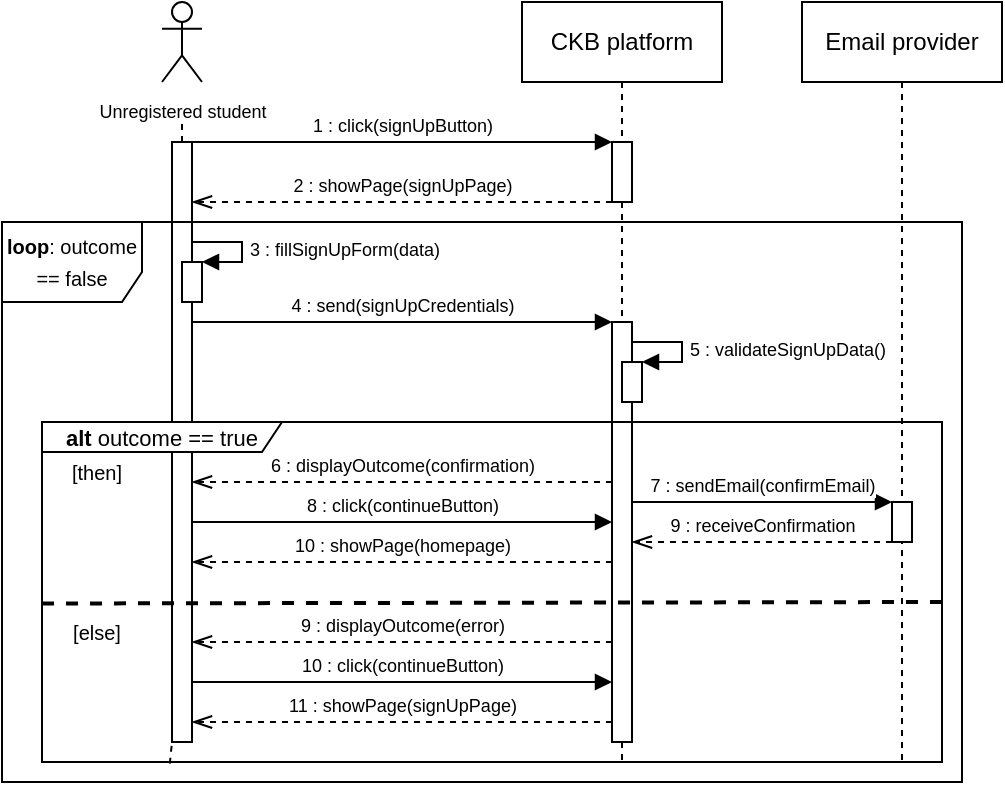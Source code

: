 <mxfile version="22.1.5" type="device">
  <diagram name="Page-1" id="2YBvvXClWsGukQMizWep">
    <mxGraphModel dx="1816" dy="523" grid="1" gridSize="10" guides="1" tooltips="1" connect="1" arrows="1" fold="1" page="1" pageScale="1" pageWidth="850" pageHeight="1100" math="0" shadow="0">
      <root>
        <mxCell id="0" />
        <mxCell id="1" parent="0" />
        <mxCell id="aM9ryv3xv72pqoxQDRHE-1" value="CKB platform" style="shape=umlLifeline;perimeter=lifelinePerimeter;whiteSpace=wrap;html=1;container=0;dropTarget=0;collapsible=0;recursiveResize=0;outlineConnect=0;portConstraint=eastwest;newEdgeStyle={&quot;edgeStyle&quot;:&quot;elbowEdgeStyle&quot;,&quot;elbow&quot;:&quot;vertical&quot;,&quot;curved&quot;:0,&quot;rounded&quot;:0};" parent="1" vertex="1">
          <mxGeometry x="80" y="40" width="100" height="380" as="geometry" />
        </mxCell>
        <mxCell id="aM9ryv3xv72pqoxQDRHE-2" value="" style="html=1;points=[];perimeter=orthogonalPerimeter;outlineConnect=0;targetShapes=umlLifeline;portConstraint=eastwest;newEdgeStyle={&quot;edgeStyle&quot;:&quot;elbowEdgeStyle&quot;,&quot;elbow&quot;:&quot;vertical&quot;,&quot;curved&quot;:0,&quot;rounded&quot;:0};" parent="aM9ryv3xv72pqoxQDRHE-1" vertex="1">
          <mxGeometry x="45" y="70" width="10" height="30" as="geometry" />
        </mxCell>
        <mxCell id="3rUVXAohg5rPnSxasNTX-16" value="" style="html=1;points=[];perimeter=orthogonalPerimeter;outlineConnect=0;targetShapes=umlLifeline;portConstraint=eastwest;newEdgeStyle={&quot;edgeStyle&quot;:&quot;elbowEdgeStyle&quot;,&quot;elbow&quot;:&quot;vertical&quot;,&quot;curved&quot;:0,&quot;rounded&quot;:0};" parent="aM9ryv3xv72pqoxQDRHE-1" vertex="1">
          <mxGeometry x="45" y="160" width="10" height="210" as="geometry" />
        </mxCell>
        <mxCell id="3rUVXAohg5rPnSxasNTX-24" value="" style="html=1;points=[[0,0,0,0,5],[0,1,0,0,-5],[1,0,0,0,5],[1,1,0,0,-5]];perimeter=orthogonalPerimeter;outlineConnect=0;targetShapes=umlLifeline;portConstraint=eastwest;newEdgeStyle={&quot;curved&quot;:0,&quot;rounded&quot;:0};" parent="aM9ryv3xv72pqoxQDRHE-1" vertex="1">
          <mxGeometry x="50" y="180" width="10" height="20" as="geometry" />
        </mxCell>
        <mxCell id="3rUVXAohg5rPnSxasNTX-25" value="&lt;font style=&quot;font-size: 9px;&quot;&gt;5 : validateSignUpData()&lt;/font&gt;" style="html=1;align=left;spacingLeft=2;endArrow=block;rounded=0;edgeStyle=orthogonalEdgeStyle;curved=0;rounded=0;" parent="aM9ryv3xv72pqoxQDRHE-1" target="3rUVXAohg5rPnSxasNTX-24" edge="1" source="3rUVXAohg5rPnSxasNTX-16">
          <mxGeometry relative="1" as="geometry">
            <mxPoint x="55" y="150" as="sourcePoint" />
            <Array as="points">
              <mxPoint x="80" y="170" />
              <mxPoint x="80" y="180" />
            </Array>
          </mxGeometry>
        </mxCell>
        <mxCell id="3rUVXAohg5rPnSxasNTX-1" value="&lt;font style=&quot;font-size: 9px;&quot;&gt;Unregistered student&lt;/font&gt;" style="shape=umlActor;verticalLabelPosition=bottom;verticalAlign=top;html=1;outlineConnect=0;" parent="1" vertex="1">
          <mxGeometry x="-100" y="40" width="20" height="40" as="geometry" />
        </mxCell>
        <mxCell id="3rUVXAohg5rPnSxasNTX-3" value="" style="endArrow=none;dashed=1;html=1;rounded=0;" parent="1" source="3rUVXAohg5rPnSxasNTX-10" edge="1">
          <mxGeometry width="50" height="50" relative="1" as="geometry">
            <mxPoint x="-90" y="350" as="sourcePoint" />
            <mxPoint x="-90" y="100" as="targetPoint" />
          </mxGeometry>
        </mxCell>
        <mxCell id="3rUVXAohg5rPnSxasNTX-11" value="" style="endArrow=none;dashed=1;html=1;rounded=0;exitX=0.142;exitY=1.005;exitDx=0;exitDy=0;exitPerimeter=0;" parent="1" target="3rUVXAohg5rPnSxasNTX-10" edge="1" source="3rUVXAohg5rPnSxasNTX-27">
          <mxGeometry width="50" height="50" relative="1" as="geometry">
            <mxPoint x="-90" y="390" as="sourcePoint" />
            <mxPoint x="-90" y="370" as="targetPoint" />
          </mxGeometry>
        </mxCell>
        <mxCell id="3rUVXAohg5rPnSxasNTX-10" value="" style="html=1;points=[];perimeter=orthogonalPerimeter;outlineConnect=0;targetShapes=umlLifeline;portConstraint=eastwest;newEdgeStyle={&quot;edgeStyle&quot;:&quot;elbowEdgeStyle&quot;,&quot;elbow&quot;:&quot;vertical&quot;,&quot;curved&quot;:0,&quot;rounded&quot;:0};" parent="1" vertex="1">
          <mxGeometry x="-95" y="110" width="10" height="300" as="geometry" />
        </mxCell>
        <mxCell id="3rUVXAohg5rPnSxasNTX-12" value="&lt;font style=&quot;font-size: 9px;&quot;&gt;1 : click(signUpButton)&lt;/font&gt;" style="html=1;verticalAlign=bottom;endArrow=block;edgeStyle=elbowEdgeStyle;elbow=vertical;curved=0;rounded=0;" parent="1" source="3rUVXAohg5rPnSxasNTX-10" target="aM9ryv3xv72pqoxQDRHE-2" edge="1">
          <mxGeometry relative="1" as="geometry">
            <mxPoint x="-50" y="110" as="sourcePoint" />
            <Array as="points">
              <mxPoint x="30" y="110" />
            </Array>
            <mxPoint x="115" y="110" as="targetPoint" />
          </mxGeometry>
        </mxCell>
        <mxCell id="3rUVXAohg5rPnSxasNTX-8" value="&lt;font style=&quot;font-size: 9px;&quot;&gt;2 : showPage(signUpPage)&lt;/font&gt;" style="html=1;verticalAlign=bottom;endArrow=openThin;dashed=1;endSize=8;edgeStyle=elbowEdgeStyle;elbow=vertical;curved=0;rounded=0;endFill=0;" parent="1" source="aM9ryv3xv72pqoxQDRHE-2" target="3rUVXAohg5rPnSxasNTX-10" edge="1">
          <mxGeometry relative="1" as="geometry">
            <mxPoint x="-50" y="140" as="targetPoint" />
            <Array as="points">
              <mxPoint x="5" y="140" />
            </Array>
            <mxPoint x="80" y="140" as="sourcePoint" />
          </mxGeometry>
        </mxCell>
        <mxCell id="3rUVXAohg5rPnSxasNTX-18" value="" style="html=1;points=[[0,0,0,0,5],[0,1,0,0,-5],[1,0,0,0,5],[1,1,0,0,-5]];perimeter=orthogonalPerimeter;outlineConnect=0;targetShapes=umlLifeline;portConstraint=eastwest;newEdgeStyle={&quot;curved&quot;:0,&quot;rounded&quot;:0};" parent="1" vertex="1">
          <mxGeometry x="-90" y="170" width="10" height="20" as="geometry" />
        </mxCell>
        <mxCell id="3rUVXAohg5rPnSxasNTX-20" value="&lt;font style=&quot;font-size: 9px;&quot;&gt;4 : send(signUpCredentials)&lt;/font&gt;" style="html=1;verticalAlign=bottom;endArrow=block;edgeStyle=elbowEdgeStyle;elbow=vertical;curved=0;rounded=0;" parent="1" target="3rUVXAohg5rPnSxasNTX-16" edge="1" source="3rUVXAohg5rPnSxasNTX-10">
          <mxGeometry relative="1" as="geometry">
            <mxPoint x="-80" y="190" as="sourcePoint" />
            <Array as="points">
              <mxPoint x="30" y="200" />
            </Array>
            <mxPoint x="90" y="200" as="targetPoint" />
          </mxGeometry>
        </mxCell>
        <mxCell id="3rUVXAohg5rPnSxasNTX-26" value="&lt;font style=&quot;font-size: 9px;&quot;&gt;6 : displayOutcome(confirmation)&lt;/font&gt;" style="html=1;verticalAlign=bottom;endArrow=openThin;dashed=1;endSize=8;edgeStyle=elbowEdgeStyle;elbow=vertical;curved=0;rounded=0;endFill=0;" parent="1" source="3rUVXAohg5rPnSxasNTX-16" edge="1">
          <mxGeometry relative="1" as="geometry">
            <mxPoint x="-85" y="280" as="targetPoint" />
            <Array as="points">
              <mxPoint x="10" y="280" />
            </Array>
            <mxPoint x="85" y="280" as="sourcePoint" />
          </mxGeometry>
        </mxCell>
        <mxCell id="3rUVXAohg5rPnSxasNTX-27" value="&lt;b&gt;alt &lt;/b&gt;outcome == true" style="shape=umlFrame;whiteSpace=wrap;html=1;pointerEvents=0;width=120;height=15;fontSize=11;" parent="1" vertex="1">
          <mxGeometry x="-160" y="250" width="450" height="170" as="geometry" />
        </mxCell>
        <mxCell id="3rUVXAohg5rPnSxasNTX-28" value="[then]" style="text;html=1;strokeColor=none;fillColor=none;align=center;verticalAlign=middle;whiteSpace=wrap;rounded=0;fontSize=10;" parent="1" vertex="1">
          <mxGeometry x="-150" y="270" width="35" height="10" as="geometry" />
        </mxCell>
        <mxCell id="3rUVXAohg5rPnSxasNTX-31" value="Email provider" style="shape=umlLifeline;perimeter=lifelinePerimeter;whiteSpace=wrap;html=1;container=0;dropTarget=0;collapsible=0;recursiveResize=0;outlineConnect=0;portConstraint=eastwest;newEdgeStyle={&quot;edgeStyle&quot;:&quot;elbowEdgeStyle&quot;,&quot;elbow&quot;:&quot;vertical&quot;,&quot;curved&quot;:0,&quot;rounded&quot;:0};" parent="1" vertex="1">
          <mxGeometry x="220" y="40" width="100" height="380" as="geometry" />
        </mxCell>
        <mxCell id="3rUVXAohg5rPnSxasNTX-37" value="" style="html=1;points=[];perimeter=orthogonalPerimeter;outlineConnect=0;targetShapes=umlLifeline;portConstraint=eastwest;newEdgeStyle={&quot;edgeStyle&quot;:&quot;elbowEdgeStyle&quot;,&quot;elbow&quot;:&quot;vertical&quot;,&quot;curved&quot;:0,&quot;rounded&quot;:0};" parent="3rUVXAohg5rPnSxasNTX-31" vertex="1">
          <mxGeometry x="45" y="250" width="10" height="20" as="geometry" />
        </mxCell>
        <mxCell id="3rUVXAohg5rPnSxasNTX-36" value="&lt;font style=&quot;font-size: 9px;&quot;&gt;7 : sendEmail(confirmEmail)&lt;/font&gt;" style="html=1;verticalAlign=bottom;endArrow=block;edgeStyle=elbowEdgeStyle;elbow=vertical;curved=0;rounded=0;" parent="1" target="3rUVXAohg5rPnSxasNTX-37" edge="1">
          <mxGeometry relative="1" as="geometry">
            <mxPoint x="135" y="290" as="sourcePoint" />
            <Array as="points">
              <mxPoint x="255" y="290" />
            </Array>
            <mxPoint x="315" y="290" as="targetPoint" />
          </mxGeometry>
        </mxCell>
        <mxCell id="3rUVXAohg5rPnSxasNTX-38" value="&lt;font style=&quot;font-size: 9px;&quot;&gt;9 : receiveConfirmation&lt;/font&gt;" style="html=1;verticalAlign=bottom;endArrow=openThin;dashed=1;endSize=8;edgeStyle=elbowEdgeStyle;elbow=vertical;curved=0;rounded=0;endFill=0;" parent="1" source="3rUVXAohg5rPnSxasNTX-37" edge="1">
          <mxGeometry relative="1" as="geometry">
            <mxPoint x="135" y="310" as="targetPoint" />
            <Array as="points">
              <mxPoint x="230" y="310" />
            </Array>
            <mxPoint x="310" y="310" as="sourcePoint" />
          </mxGeometry>
        </mxCell>
        <mxCell id="3rUVXAohg5rPnSxasNTX-39" value="" style="endArrow=none;dashed=1;html=1;rounded=0;exitX=0.001;exitY=0.409;exitDx=0;exitDy=0;exitPerimeter=0;strokeWidth=2;" parent="1" edge="1">
          <mxGeometry width="50" height="50" relative="1" as="geometry">
            <mxPoint x="-160" y="340.75" as="sourcePoint" />
            <mxPoint x="290" y="340" as="targetPoint" />
          </mxGeometry>
        </mxCell>
        <mxCell id="3rUVXAohg5rPnSxasNTX-41" value="[else]" style="text;html=1;strokeColor=none;fillColor=none;align=center;verticalAlign=middle;whiteSpace=wrap;rounded=0;fontSize=10;" parent="1" vertex="1">
          <mxGeometry x="-150" y="350" width="35" height="10" as="geometry" />
        </mxCell>
        <mxCell id="3rUVXAohg5rPnSxasNTX-43" value="&lt;font style=&quot;font-size: 9px;&quot;&gt;9 : displayOutcome(error)&lt;/font&gt;" style="html=1;verticalAlign=bottom;endArrow=openThin;dashed=1;endSize=8;edgeStyle=elbowEdgeStyle;elbow=vertical;curved=0;rounded=0;endFill=0;" parent="1" source="3rUVXAohg5rPnSxasNTX-16" edge="1">
          <mxGeometry relative="1" as="geometry">
            <mxPoint x="-85" y="360" as="targetPoint" />
            <Array as="points">
              <mxPoint x="10" y="360" />
            </Array>
            <mxPoint x="85" y="360" as="sourcePoint" />
          </mxGeometry>
        </mxCell>
        <mxCell id="3rUVXAohg5rPnSxasNTX-45" value="&lt;font style=&quot;font-size: 9px;&quot;&gt;3 : fillSignUpForm(data)&lt;/font&gt;" style="html=1;align=left;spacingLeft=2;endArrow=block;rounded=0;edgeStyle=orthogonalEdgeStyle;curved=0;rounded=0;" parent="1" target="3rUVXAohg5rPnSxasNTX-18" edge="1" source="3rUVXAohg5rPnSxasNTX-10">
          <mxGeometry relative="1" as="geometry">
            <mxPoint x="-80" y="160" as="sourcePoint" />
            <Array as="points">
              <mxPoint x="-60" y="160" />
              <mxPoint x="-60" y="170" />
            </Array>
            <mxPoint x="-75" y="190" as="targetPoint" />
          </mxGeometry>
        </mxCell>
        <mxCell id="3rUVXAohg5rPnSxasNTX-46" value="&lt;p style=&quot;line-height: 120%;&quot;&gt;&lt;font style=&quot;font-size: 10px;&quot;&gt;&lt;b&gt;loop&lt;/b&gt;: outcome == false&lt;/font&gt;&lt;/p&gt;" style="shape=umlFrame;whiteSpace=wrap;html=1;pointerEvents=0;width=70;height=40;verticalAlign=middle;horizontal=1;labelPosition=center;verticalLabelPosition=middle;align=center;" parent="1" vertex="1">
          <mxGeometry x="-180" y="150" width="480" height="280" as="geometry" />
        </mxCell>
        <mxCell id="Yp0WRVvatMSxccAeCnwi-1" value="&lt;font style=&quot;font-size: 9px;&quot;&gt;8 : click(continueButton)&lt;/font&gt;" style="html=1;verticalAlign=bottom;endArrow=block;edgeStyle=elbowEdgeStyle;elbow=vertical;curved=0;rounded=0;" edge="1" parent="1" source="3rUVXAohg5rPnSxasNTX-10" target="3rUVXAohg5rPnSxasNTX-16">
          <mxGeometry relative="1" as="geometry">
            <mxPoint x="-85" y="300" as="sourcePoint" />
            <Array as="points">
              <mxPoint x="30" y="300" />
            </Array>
            <mxPoint x="105" y="300" as="targetPoint" />
          </mxGeometry>
        </mxCell>
        <mxCell id="Yp0WRVvatMSxccAeCnwi-2" value="&lt;font style=&quot;font-size: 9px;&quot;&gt;10 : showPage(homepage)&lt;/font&gt;" style="html=1;verticalAlign=bottom;endArrow=openThin;dashed=1;endSize=8;edgeStyle=elbowEdgeStyle;elbow=vertical;curved=0;rounded=0;endFill=0;" edge="1" parent="1" source="3rUVXAohg5rPnSxasNTX-16" target="3rUVXAohg5rPnSxasNTX-10">
          <mxGeometry relative="1" as="geometry">
            <mxPoint x="-85" y="320" as="targetPoint" />
            <Array as="points">
              <mxPoint x="10" y="320" />
            </Array>
            <mxPoint x="105" y="320" as="sourcePoint" />
          </mxGeometry>
        </mxCell>
        <mxCell id="Yp0WRVvatMSxccAeCnwi-3" value="&lt;font style=&quot;font-size: 9px;&quot;&gt;10 : click(continueButton)&lt;/font&gt;" style="html=1;verticalAlign=bottom;endArrow=block;edgeStyle=elbowEdgeStyle;elbow=vertical;curved=0;rounded=0;" edge="1" parent="1" source="3rUVXAohg5rPnSxasNTX-10" target="3rUVXAohg5rPnSxasNTX-16">
          <mxGeometry x="-0.002" relative="1" as="geometry">
            <mxPoint x="-85" y="380" as="sourcePoint" />
            <Array as="points">
              <mxPoint x="30" y="380" />
            </Array>
            <mxPoint x="105" y="380" as="targetPoint" />
            <mxPoint as="offset" />
          </mxGeometry>
        </mxCell>
        <mxCell id="Yp0WRVvatMSxccAeCnwi-4" value="&lt;font style=&quot;font-size: 9px;&quot;&gt;11 : showPage(signUpPage)&lt;/font&gt;" style="html=1;verticalAlign=bottom;endArrow=openThin;dashed=1;endSize=8;edgeStyle=elbowEdgeStyle;elbow=vertical;curved=0;rounded=0;endFill=0;" edge="1" parent="1" source="3rUVXAohg5rPnSxasNTX-16" target="3rUVXAohg5rPnSxasNTX-10">
          <mxGeometry relative="1" as="geometry">
            <mxPoint x="-85" y="400" as="targetPoint" />
            <Array as="points">
              <mxPoint x="10" y="400" />
            </Array>
            <mxPoint x="105" y="400" as="sourcePoint" />
          </mxGeometry>
        </mxCell>
      </root>
    </mxGraphModel>
  </diagram>
</mxfile>
